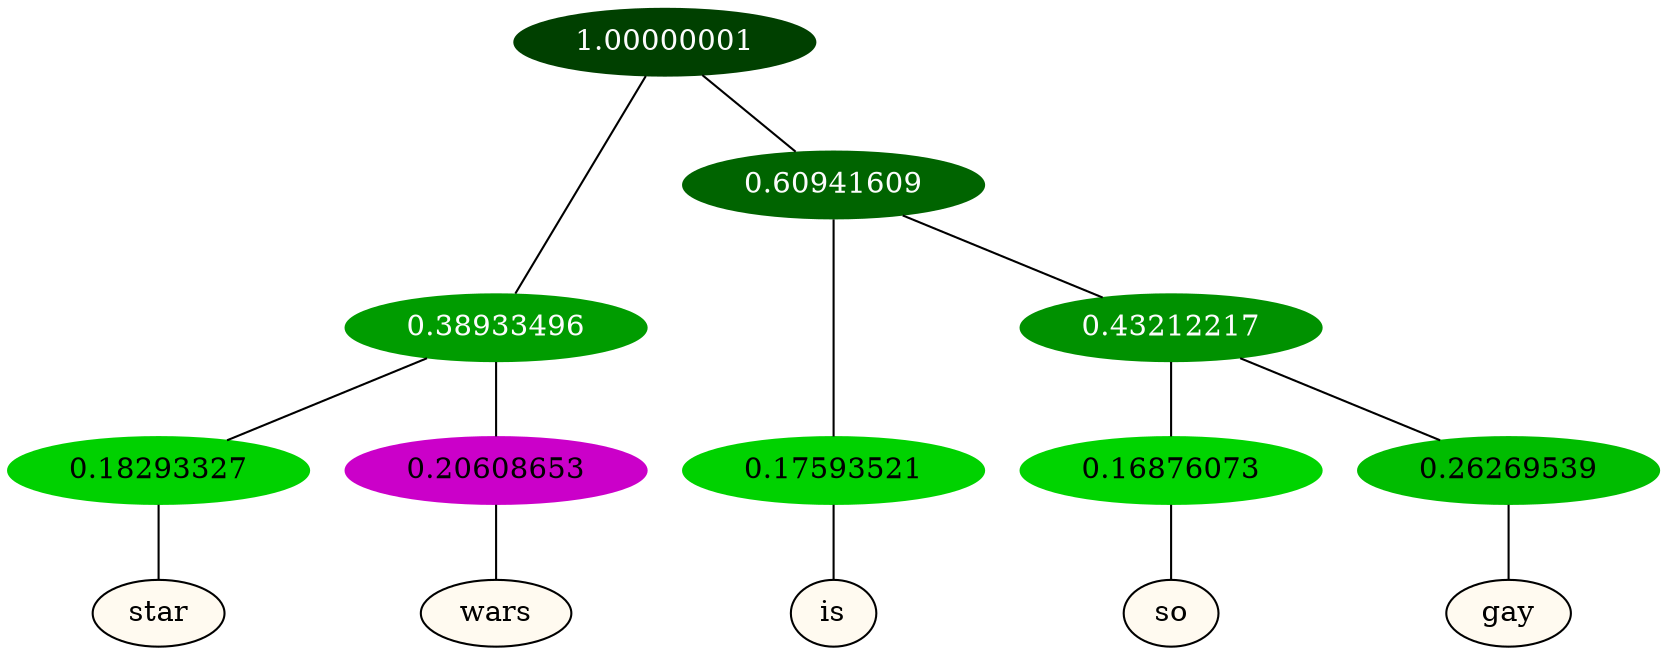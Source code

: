 graph {
	node [format=png height=0.15 nodesep=0.001 ordering=out overlap=prism overlap_scaling=0.01 ranksep=0.001 ratio=0.2 style=filled width=0.15]
	{
		rank=same
		a_w_3 [label=star color=black fillcolor=floralwhite style="filled,solid"]
		a_w_4 [label=wars color=black fillcolor=floralwhite style="filled,solid"]
		a_w_5 [label=is color=black fillcolor=floralwhite style="filled,solid"]
		a_w_7 [label=so color=black fillcolor=floralwhite style="filled,solid"]
		a_w_8 [label=gay color=black fillcolor=floralwhite style="filled,solid"]
	}
	a_n_3 -- a_w_3
	a_n_4 -- a_w_4
	a_n_5 -- a_w_5
	a_n_7 -- a_w_7
	a_n_8 -- a_w_8
	{
		rank=same
		a_n_3 [label=0.18293327 color="0.334 1.000 0.817" fontcolor=black]
		a_n_4 [label=0.20608653 color="0.835 1.000 0.794" fontcolor=black]
		a_n_5 [label=0.17593521 color="0.334 1.000 0.824" fontcolor=black]
		a_n_7 [label=0.16876073 color="0.334 1.000 0.831" fontcolor=black]
		a_n_8 [label=0.26269539 color="0.334 1.000 0.737" fontcolor=black]
	}
	a_n_0 [label=1.00000001 color="0.334 1.000 0.250" fontcolor=grey99]
	a_n_1 [label=0.38933496 color="0.334 1.000 0.611" fontcolor=grey99]
	a_n_0 -- a_n_1
	a_n_2 [label=0.60941609 color="0.334 1.000 0.391" fontcolor=grey99]
	a_n_0 -- a_n_2
	a_n_1 -- a_n_3
	a_n_1 -- a_n_4
	a_n_2 -- a_n_5
	a_n_6 [label=0.43212217 color="0.334 1.000 0.568" fontcolor=grey99]
	a_n_2 -- a_n_6
	a_n_6 -- a_n_7
	a_n_6 -- a_n_8
}
